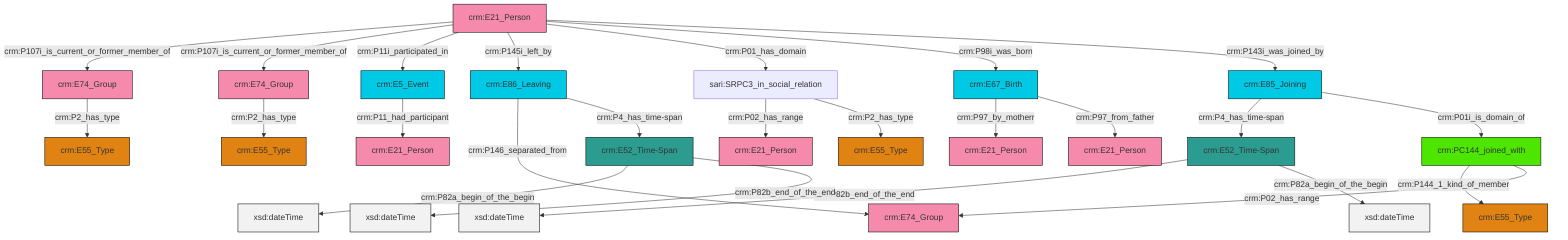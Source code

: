 graph TD
classDef Literal fill:#f2f2f2,stroke:#000000;
classDef CRM_Entity fill:#FFFFFF,stroke:#000000;
classDef Temporal_Entity fill:#00C9E6, stroke:#000000;
classDef Type fill:#E18312, stroke:#000000;
classDef Time-Span fill:#2C9C91, stroke:#000000;
classDef Appellation fill:#FFEB7F, stroke:#000000;
classDef Place fill:#008836, stroke:#000000;
classDef Persistent_Item fill:#B266B2, stroke:#000000;
classDef Conceptual_Object fill:#FFD700, stroke:#000000;
classDef Physical_Thing fill:#D2B48C, stroke:#000000;
classDef Actor fill:#f58aad, stroke:#000000;
classDef PC_Classes fill:#4ce600, stroke:#000000;
classDef Multi fill:#cccccc,stroke:#000000;

4["crm:E74_Group"]:::Actor -->|crm:P2_has_type| 6["crm:E55_Type"]:::Type
7["crm:E52_Time-Span"]:::Time-Span -->|crm:P82b_end_of_the_end| 8[xsd:dateTime]:::Literal
17["crm:E21_Person"]:::Actor -->|crm:P107i_is_current_or_former_member_of| 4["crm:E74_Group"]:::Actor
18["sari:SRPC3_in_social_relation"]:::Default -->|crm:P02_has_range| 19["crm:E21_Person"]:::Actor
15["crm:E74_Group"]:::Actor -->|crm:P2_has_type| 11["crm:E55_Type"]:::Type
20["crm:PC144_joined_with"]:::PC_Classes -->|crm:P144_1_kind_of_member| 21["crm:E55_Type"]:::Type
22["crm:E86_Leaving"]:::Temporal_Entity -->|crm:P146_separated_from| 23["crm:E74_Group"]:::Actor
18["sari:SRPC3_in_social_relation"]:::Default -->|crm:P2_has_type| 24["crm:E55_Type"]:::Type
26["crm:E67_Birth"]:::Temporal_Entity -->|crm:P97_by_motherr| 27["crm:E21_Person"]:::Actor
17["crm:E21_Person"]:::Actor -->|crm:P107i_is_current_or_former_member_of| 15["crm:E74_Group"]:::Actor
13["crm:E5_Event"]:::Temporal_Entity -->|crm:P11_had_participant| 0["crm:E21_Person"]:::Actor
17["crm:E21_Person"]:::Actor -->|crm:P11i_participated_in| 13["crm:E5_Event"]:::Temporal_Entity
9["crm:E52_Time-Span"]:::Time-Span -->|crm:P82a_begin_of_the_begin| 30[xsd:dateTime]:::Literal
17["crm:E21_Person"]:::Actor -->|crm:P145i_left_by| 22["crm:E86_Leaving"]:::Temporal_Entity
7["crm:E52_Time-Span"]:::Time-Span -->|crm:P82a_begin_of_the_begin| 38[xsd:dateTime]:::Literal
2["crm:E85_Joining"]:::Temporal_Entity -->|crm:P4_has_time-span| 7["crm:E52_Time-Span"]:::Time-Span
2["crm:E85_Joining"]:::Temporal_Entity -->|crm:P01i_is_domain_of| 20["crm:PC144_joined_with"]:::PC_Classes
26["crm:E67_Birth"]:::Temporal_Entity -->|crm:P97_from_father| 33["crm:E21_Person"]:::Actor
17["crm:E21_Person"]:::Actor -->|crm:P01_has_domain| 18["sari:SRPC3_in_social_relation"]:::Default
17["crm:E21_Person"]:::Actor -->|crm:P98i_was_born| 26["crm:E67_Birth"]:::Temporal_Entity
22["crm:E86_Leaving"]:::Temporal_Entity -->|crm:P4_has_time-span| 9["crm:E52_Time-Span"]:::Time-Span
9["crm:E52_Time-Span"]:::Time-Span -->|crm:P82b_end_of_the_end| 46[xsd:dateTime]:::Literal
17["crm:E21_Person"]:::Actor -->|crm:P143i_was_joined_by| 2["crm:E85_Joining"]:::Temporal_Entity
20["crm:PC144_joined_with"]:::PC_Classes -->|crm:P02_has_range| 23["crm:E74_Group"]:::Actor
